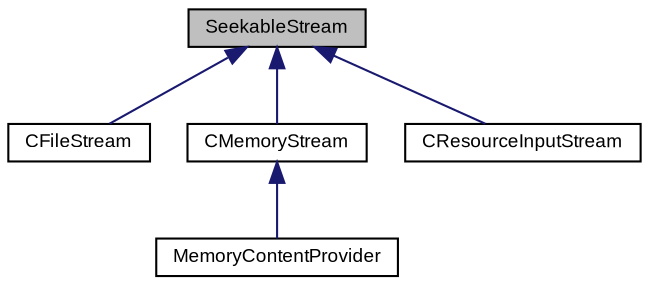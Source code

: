 digraph "SeekableStream"
{
  bgcolor="transparent";
  edge [fontname="Arial",fontsize="9",labelfontname="Arial",labelfontsize="9"];
  node [fontname="Arial",fontsize="9",shape=record];
  Node1 [label="SeekableStream",height=0.2,width=0.4,color="black", fillcolor="grey75", style="filled" fontcolor="black"];
  Node1 -> Node2 [dir="back",color="midnightblue",fontsize="9",style="solid",fontname="Arial"];
  Node2 [label="CFileStream",height=0.2,width=0.4,color="black",URL="$class_v_s_t_g_u_i_1_1_c_file_stream.html"];
  Node1 -> Node3 [dir="back",color="midnightblue",fontsize="9",style="solid",fontname="Arial"];
  Node3 [label="CMemoryStream",height=0.2,width=0.4,color="black",URL="$class_v_s_t_g_u_i_1_1_c_memory_stream.html"];
  Node3 -> Node4 [dir="back",color="midnightblue",fontsize="9",style="solid",fontname="Arial"];
  Node4 [label="MemoryContentProvider",height=0.2,width=0.4,color="black",URL="$class_v_s_t_g_u_i_1_1_xml_1_1_memory_content_provider.html"];
  Node1 -> Node5 [dir="back",color="midnightblue",fontsize="9",style="solid",fontname="Arial"];
  Node5 [label="CResourceInputStream",height=0.2,width=0.4,color="black",URL="$class_v_s_t_g_u_i_1_1_c_resource_input_stream.html"];
}

